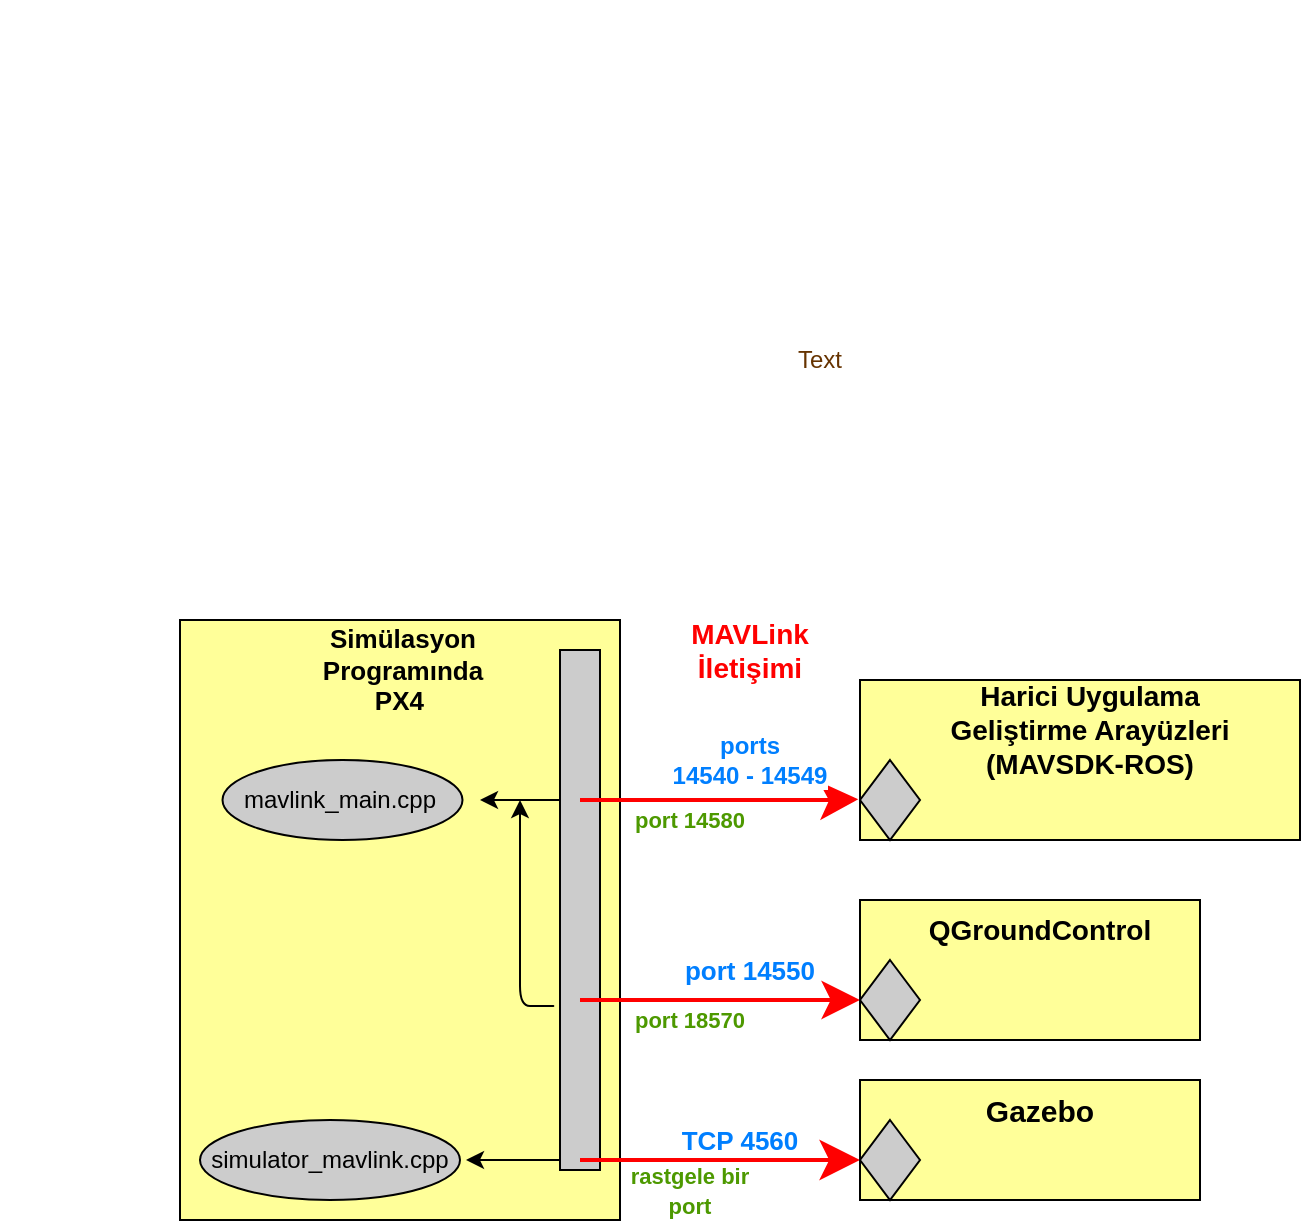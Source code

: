 <mxfile version="14.7.1" type="github">
  <diagram id="RpO5LGHMwfla2H7XVrM2" name="Page-1">
    <mxGraphModel dx="630" dy="413" grid="1" gridSize="10" guides="0" tooltips="1" connect="1" arrows="1" fold="1" page="1" pageScale="1" pageWidth="827" pageHeight="1169" background="#ffffff" math="0" shadow="0">
      <root>
        <mxCell id="0" />
        <mxCell id="1" parent="0" />
        <mxCell id="nsEOzq8a8qYHUDQlnp_o-1" value="" style="shape=image;verticalLabelPosition=bottom;labelBackgroundColor=#ffffff;verticalAlign=top;aspect=fixed;imageAspect=0;image=https://docs.px4.io/master/assets/img/px4_sitl_overview.d5d197f2.svg;" parent="1" vertex="1">
          <mxGeometry y="40" width="483.72" height="280" as="geometry" />
        </mxCell>
        <mxCell id="nsEOzq8a8qYHUDQlnp_o-2" value="" style="swimlane;startSize=0;fillColor=#FFFF99;labelBackgroundColor=none;" parent="1" vertex="1">
          <mxGeometry x="90" y="350" width="220" height="300" as="geometry" />
        </mxCell>
        <mxCell id="nsEOzq8a8qYHUDQlnp_o-13" value="" style="rounded=0;whiteSpace=wrap;html=1;labelBackgroundColor=none;fontColor=#000000;fillColor=#FFFF99;" parent="nsEOzq8a8qYHUDQlnp_o-2" vertex="1">
          <mxGeometry width="220" height="300" as="geometry" />
        </mxCell>
        <mxCell id="nsEOzq8a8qYHUDQlnp_o-3" value="&lt;b&gt;&lt;font style=&quot;font-size: 13px&quot;&gt;Simülasyon Programında PX4&amp;nbsp;&lt;/font&gt;&lt;/b&gt;" style="text;html=1;strokeColor=none;fillColor=none;align=center;verticalAlign=middle;whiteSpace=wrap;rounded=0;" parent="nsEOzq8a8qYHUDQlnp_o-2" vertex="1">
          <mxGeometry x="60" width="102.5" height="50" as="geometry" />
        </mxCell>
        <mxCell id="nsEOzq8a8qYHUDQlnp_o-4" value="" style="ellipse;whiteSpace=wrap;html=1;labelBackgroundColor=none;fontColor=#663300;fillColor=#CCCCCC;" parent="nsEOzq8a8qYHUDQlnp_o-2" vertex="1">
          <mxGeometry x="21.25" y="70" width="120" height="40" as="geometry" />
        </mxCell>
        <mxCell id="nsEOzq8a8qYHUDQlnp_o-6" value="mavlink_main.cpp" style="text;html=1;strokeColor=none;fillColor=none;align=center;verticalAlign=middle;whiteSpace=wrap;rounded=0;labelBackgroundColor=none;" parent="nsEOzq8a8qYHUDQlnp_o-2" vertex="1">
          <mxGeometry x="30" y="80" width="100" height="20" as="geometry" />
        </mxCell>
        <mxCell id="nsEOzq8a8qYHUDQlnp_o-10" value="" style="ellipse;whiteSpace=wrap;html=1;labelBackgroundColor=none;fontColor=#663300;fillColor=#CCCCCC;" parent="nsEOzq8a8qYHUDQlnp_o-2" vertex="1">
          <mxGeometry x="10" y="250" width="130" height="40" as="geometry" />
        </mxCell>
        <mxCell id="nsEOzq8a8qYHUDQlnp_o-11" value="simulator_mavlink.cpp" style="text;html=1;strokeColor=none;fillColor=none;align=center;verticalAlign=middle;whiteSpace=wrap;rounded=0;labelBackgroundColor=none;" parent="nsEOzq8a8qYHUDQlnp_o-2" vertex="1">
          <mxGeometry x="10" y="260" width="130" height="20" as="geometry" />
        </mxCell>
        <mxCell id="nsEOzq8a8qYHUDQlnp_o-15" value="" style="rounded=0;whiteSpace=wrap;html=1;labelBackgroundColor=none;fontColor=#000000;fillColor=#CCCCCC;" parent="nsEOzq8a8qYHUDQlnp_o-2" vertex="1">
          <mxGeometry x="190" y="15" width="20" height="260" as="geometry" />
        </mxCell>
        <mxCell id="nsEOzq8a8qYHUDQlnp_o-24" value="" style="endArrow=classic;html=1;fontColor=#000000;" parent="nsEOzq8a8qYHUDQlnp_o-2" edge="1">
          <mxGeometry width="50" height="50" relative="1" as="geometry">
            <mxPoint x="180" y="193" as="sourcePoint" />
            <mxPoint x="170" y="90" as="targetPoint" />
            <Array as="points">
              <mxPoint x="190" y="193" />
              <mxPoint x="170" y="193" />
            </Array>
          </mxGeometry>
        </mxCell>
        <mxCell id="nsEOzq8a8qYHUDQlnp_o-29" value="" style="endArrow=classic;html=1;fontColor=#000000;" parent="nsEOzq8a8qYHUDQlnp_o-2" edge="1">
          <mxGeometry width="50" height="50" relative="1" as="geometry">
            <mxPoint x="190" y="270" as="sourcePoint" />
            <mxPoint x="143" y="270" as="targetPoint" />
            <Array as="points">
              <mxPoint x="170" y="270" />
            </Array>
          </mxGeometry>
        </mxCell>
        <mxCell id="nsEOzq8a8qYHUDQlnp_o-5" value="Text" style="text;html=1;strokeColor=none;fillColor=none;align=center;verticalAlign=middle;whiteSpace=wrap;rounded=0;labelBackgroundColor=none;fontColor=#663300;" parent="1" vertex="1">
          <mxGeometry x="390" y="210" width="40" height="20" as="geometry" />
        </mxCell>
        <mxCell id="nsEOzq8a8qYHUDQlnp_o-22" value="" style="endArrow=classic;html=1;fontColor=#000000;" parent="1" edge="1">
          <mxGeometry width="50" height="50" relative="1" as="geometry">
            <mxPoint x="280" y="440" as="sourcePoint" />
            <mxPoint x="240" y="440" as="targetPoint" />
            <Array as="points">
              <mxPoint x="260" y="440" />
            </Array>
          </mxGeometry>
        </mxCell>
        <mxCell id="nsEOzq8a8qYHUDQlnp_o-25" value="" style="endArrow=classic;html=1;fontColor=#FF0000;strokeColor=#FF0000;endSize=13;startSize=14;entryX=-0.004;entryY=0.746;entryDx=0;entryDy=0;entryPerimeter=0;strokeWidth=2;" parent="1" edge="1" target="nsEOzq8a8qYHUDQlnp_o-31">
          <mxGeometry width="50" height="50" relative="1" as="geometry">
            <mxPoint x="290" y="440" as="sourcePoint" />
            <mxPoint x="450" y="450" as="targetPoint" />
            <Array as="points">
              <mxPoint x="420" y="440" />
            </Array>
          </mxGeometry>
        </mxCell>
        <mxCell id="nsEOzq8a8qYHUDQlnp_o-26" value="" style="endArrow=classic;html=1;fontColor=#FF0000;strokeColor=#FF0000;entryX=0;entryY=0.714;entryDx=0;entryDy=0;entryPerimeter=0;endSize=13;startSize=14;jumpSize=6;strokeWidth=2;" parent="1" edge="1" target="nsEOzq8a8qYHUDQlnp_o-35">
          <mxGeometry width="50" height="50" relative="1" as="geometry">
            <mxPoint x="290" y="540" as="sourcePoint" />
            <mxPoint x="390" y="540" as="targetPoint" />
          </mxGeometry>
        </mxCell>
        <mxCell id="nsEOzq8a8qYHUDQlnp_o-27" value="" style="endArrow=classic;html=1;fontColor=#FF0000;strokeColor=#FF0000;strokeWidth=2;endSize=14;startSize=13;" parent="1" edge="1">
          <mxGeometry width="50" height="50" relative="1" as="geometry">
            <mxPoint x="290" y="620" as="sourcePoint" />
            <mxPoint x="430" y="620" as="targetPoint" />
          </mxGeometry>
        </mxCell>
        <mxCell id="nsEOzq8a8qYHUDQlnp_o-30" value="" style="swimlane;startSize=0;labelBackgroundColor=none;fontColor=#FF0000;fillColor=#CCCCCC;" parent="1" vertex="1">
          <mxGeometry x="430" y="490" width="170" height="70" as="geometry" />
        </mxCell>
        <mxCell id="nsEOzq8a8qYHUDQlnp_o-35" value="" style="rounded=0;whiteSpace=wrap;html=1;labelBackgroundColor=none;fontColor=#000000;fillColor=#FFFF99;" parent="nsEOzq8a8qYHUDQlnp_o-30" vertex="1">
          <mxGeometry width="170" height="70" as="geometry" />
        </mxCell>
        <mxCell id="oWDktxYbUH-dT6ZzVJz8-2" value="&lt;b&gt;&lt;font style=&quot;font-size: 14px&quot;&gt;QGroundControl&lt;/font&gt;&lt;/b&gt;" style="text;html=1;strokeColor=none;fillColor=none;align=center;verticalAlign=middle;whiteSpace=wrap;rounded=0;" vertex="1" parent="nsEOzq8a8qYHUDQlnp_o-30">
          <mxGeometry x="30" width="120" height="30" as="geometry" />
        </mxCell>
        <mxCell id="nsEOzq8a8qYHUDQlnp_o-32" value="" style="swimlane;startSize=0;labelBackgroundColor=none;fontColor=#FF0000;fillColor=#CCCCCC;" parent="1" vertex="1">
          <mxGeometry x="430" y="380" width="220" height="80" as="geometry" />
        </mxCell>
        <mxCell id="nsEOzq8a8qYHUDQlnp_o-31" value="" style="rounded=0;whiteSpace=wrap;html=1;labelBackgroundColor=none;fontColor=#000000;fillColor=#FFFF99;" parent="nsEOzq8a8qYHUDQlnp_o-32" vertex="1">
          <mxGeometry width="220" height="80" as="geometry" />
        </mxCell>
        <mxCell id="oWDktxYbUH-dT6ZzVJz8-1" value="&lt;b&gt;&lt;font style=&quot;font-size: 14px&quot;&gt;Harici Uygulama Geliştirme Arayüzleri&lt;br&gt;(MAVSDK-ROS)&lt;br&gt;&lt;/font&gt;&lt;/b&gt;" style="text;html=1;strokeColor=none;fillColor=none;align=center;verticalAlign=middle;whiteSpace=wrap;rounded=0;" vertex="1" parent="nsEOzq8a8qYHUDQlnp_o-32">
          <mxGeometry x="40" y="10" width="150" height="30" as="geometry" />
        </mxCell>
        <mxCell id="oWDktxYbUH-dT6ZzVJz8-17" value="" style="rhombus;whiteSpace=wrap;html=1;strokeWidth=1;fillColor=#CCCCCC;" vertex="1" parent="nsEOzq8a8qYHUDQlnp_o-32">
          <mxGeometry y="40" width="30" height="40" as="geometry" />
        </mxCell>
        <mxCell id="nsEOzq8a8qYHUDQlnp_o-33" value="" style="swimlane;startSize=0;labelBackgroundColor=none;fontColor=#FF0000;fillColor=#CCCCCC;" parent="1" vertex="1">
          <mxGeometry x="430" y="580" width="170" height="60" as="geometry" />
        </mxCell>
        <mxCell id="nsEOzq8a8qYHUDQlnp_o-37" value="" style="rounded=0;whiteSpace=wrap;html=1;labelBackgroundColor=none;fontColor=#000000;fillColor=#FFFF99;" parent="nsEOzq8a8qYHUDQlnp_o-33" vertex="1">
          <mxGeometry width="170" height="60" as="geometry" />
        </mxCell>
        <mxCell id="oWDktxYbUH-dT6ZzVJz8-3" value="&lt;b&gt;&lt;font style=&quot;font-size: 15px&quot;&gt;Gazebo&lt;/font&gt;&lt;/b&gt;" style="text;html=1;strokeColor=none;fillColor=none;align=center;verticalAlign=middle;whiteSpace=wrap;rounded=0;" vertex="1" parent="nsEOzq8a8qYHUDQlnp_o-33">
          <mxGeometry x="30" width="120" height="30" as="geometry" />
        </mxCell>
        <mxCell id="oWDktxYbUH-dT6ZzVJz8-19" value="" style="rhombus;whiteSpace=wrap;html=1;strokeWidth=1;fillColor=#CCCCCC;" vertex="1" parent="nsEOzq8a8qYHUDQlnp_o-33">
          <mxGeometry y="20" width="30" height="40" as="geometry" />
        </mxCell>
        <mxCell id="oWDktxYbUH-dT6ZzVJz8-4" value="&lt;font style=&quot;font-size: 12px ; background-color: rgb(255 , 255 , 255)&quot; color=&quot;#007fff&quot;&gt;&lt;b&gt;ports&lt;br&gt;14540 - 14549&lt;/b&gt;&lt;/font&gt;" style="text;html=1;strokeColor=none;fillColor=none;align=center;verticalAlign=middle;whiteSpace=wrap;rounded=0;strokeWidth=1;" vertex="1" parent="1">
          <mxGeometry x="320" y="400" width="110" height="40" as="geometry" />
        </mxCell>
        <mxCell id="oWDktxYbUH-dT6ZzVJz8-5" value="&lt;font style=&quot;background-color: rgb(255 , 255 , 255)&quot; color=&quot;#007fff&quot; size=&quot;1&quot;&gt;&lt;b style=&quot;font-size: 13px&quot;&gt;port 14550&lt;/b&gt;&lt;/font&gt;" style="text;html=1;strokeColor=none;fillColor=none;align=center;verticalAlign=middle;whiteSpace=wrap;rounded=0;strokeWidth=1;" vertex="1" parent="1">
          <mxGeometry x="330" y="510" width="90" height="30" as="geometry" />
        </mxCell>
        <mxCell id="oWDktxYbUH-dT6ZzVJz8-6" value="&lt;font style=&quot;background-color: rgb(255 , 255 , 255)&quot; color=&quot;#007fff&quot; size=&quot;1&quot;&gt;&lt;b style=&quot;font-size: 13px&quot;&gt;TCP 4560&lt;/b&gt;&lt;/font&gt;" style="text;html=1;strokeColor=none;fillColor=none;align=center;verticalAlign=middle;whiteSpace=wrap;rounded=0;strokeWidth=1;" vertex="1" parent="1">
          <mxGeometry x="330" y="600" width="80" height="20" as="geometry" />
        </mxCell>
        <mxCell id="oWDktxYbUH-dT6ZzVJz8-7" value="&lt;b&gt;&lt;font style=&quot;font-size: 11px&quot; color=&quot;#4d9900&quot;&gt;port 14580&lt;/font&gt;&lt;/b&gt;" style="text;html=1;strokeColor=none;fillColor=none;align=center;verticalAlign=middle;whiteSpace=wrap;rounded=0;" vertex="1" parent="1">
          <mxGeometry x="310" y="440" width="70" height="20" as="geometry" />
        </mxCell>
        <mxCell id="oWDktxYbUH-dT6ZzVJz8-8" value="&lt;b&gt;&lt;font style=&quot;font-size: 11px&quot; color=&quot;#4d9900&quot;&gt;port 18570&lt;/font&gt;&lt;/b&gt;" style="text;html=1;strokeColor=none;fillColor=none;align=center;verticalAlign=middle;whiteSpace=wrap;rounded=0;" vertex="1" parent="1">
          <mxGeometry x="310" y="540" width="70" height="20" as="geometry" />
        </mxCell>
        <mxCell id="oWDktxYbUH-dT6ZzVJz8-9" value="&lt;b&gt;&lt;font style=&quot;font-size: 11px&quot; color=&quot;#4d9900&quot;&gt;rastgele bir port&lt;/font&gt;&lt;/b&gt;" style="text;html=1;strokeColor=none;fillColor=none;align=center;verticalAlign=middle;whiteSpace=wrap;rounded=0;" vertex="1" parent="1">
          <mxGeometry x="310" y="620" width="70" height="30" as="geometry" />
        </mxCell>
        <mxCell id="oWDktxYbUH-dT6ZzVJz8-10" value="&lt;span style=&quot;background-color: rgb(255 , 255 , 255)&quot;&gt;&lt;b&gt;&lt;font color=&quot;#ff0000&quot; style=&quot;font-size: 14px&quot;&gt;MAVLink İletişimi&lt;/font&gt;&lt;/b&gt;&lt;/span&gt;" style="text;html=1;strokeColor=none;fillColor=none;align=center;verticalAlign=middle;whiteSpace=wrap;rounded=0;strokeWidth=1;" vertex="1" parent="1">
          <mxGeometry x="320" y="350" width="110" height="30" as="geometry" />
        </mxCell>
        <mxCell id="oWDktxYbUH-dT6ZzVJz8-18" value="" style="rhombus;whiteSpace=wrap;html=1;strokeWidth=1;fillColor=#CCCCCC;" vertex="1" parent="1">
          <mxGeometry x="430" y="520" width="30" height="40" as="geometry" />
        </mxCell>
      </root>
    </mxGraphModel>
  </diagram>
</mxfile>
